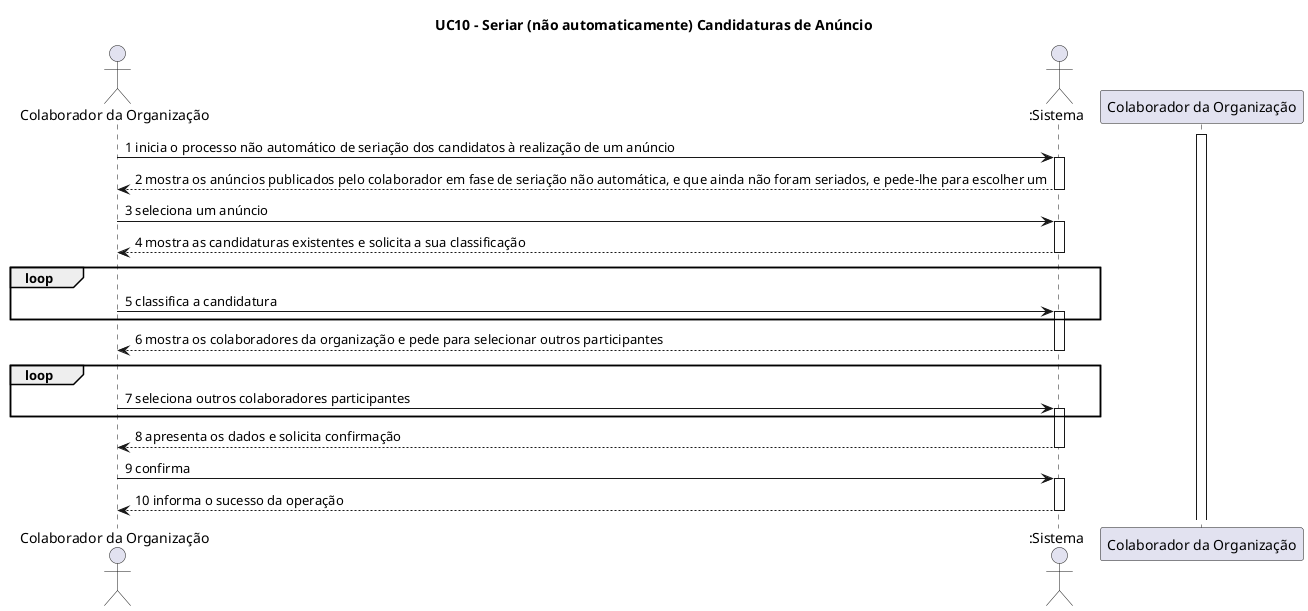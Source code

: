 @startuml

title UC10 - Seriar (não automaticamente) Candidaturas de Anúncio

actor "Colaborador da Organização" as Colaborador
actor ":Sistema" as Sistema
activate "Colaborador da Organização"

Colaborador -> Sistema : 1 inicia o processo não automático de seriação dos candidatos à realização de um anúncio
activate Sistema

Sistema --> Colaborador: 2 mostra os anúncios publicados pelo colaborador em fase de seriação não automática, e que ainda não foram seriados, e pede-lhe para escolher um
deactivate Sistema

Colaborador -> Sistema: 3 seleciona um anúncio
activate Sistema

Sistema --> Colaborador: 4 mostra as candidaturas existentes e solicita a sua classificação
deactivate Sistema

loop 

Colaborador -> Sistema: 5 classifica a candidatura
activate Sistema

end

Sistema --> Colaborador: 6 mostra os colaboradores da organização e pede para selecionar outros participantes
deactivate Sistema

loop

Colaborador -> Sistema: 7 seleciona outros colaboradores participantes
activate Sistema

end

Sistema --> Colaborador: 8 apresenta os dados e solicita confirmação
deactivate Sistema

Colaborador -> Sistema: 9 confirma
activate Sistema

Sistema --> Colaborador: 10 informa o sucesso da operação
deactivate Sistema

deactivate Colaborador

@enduml